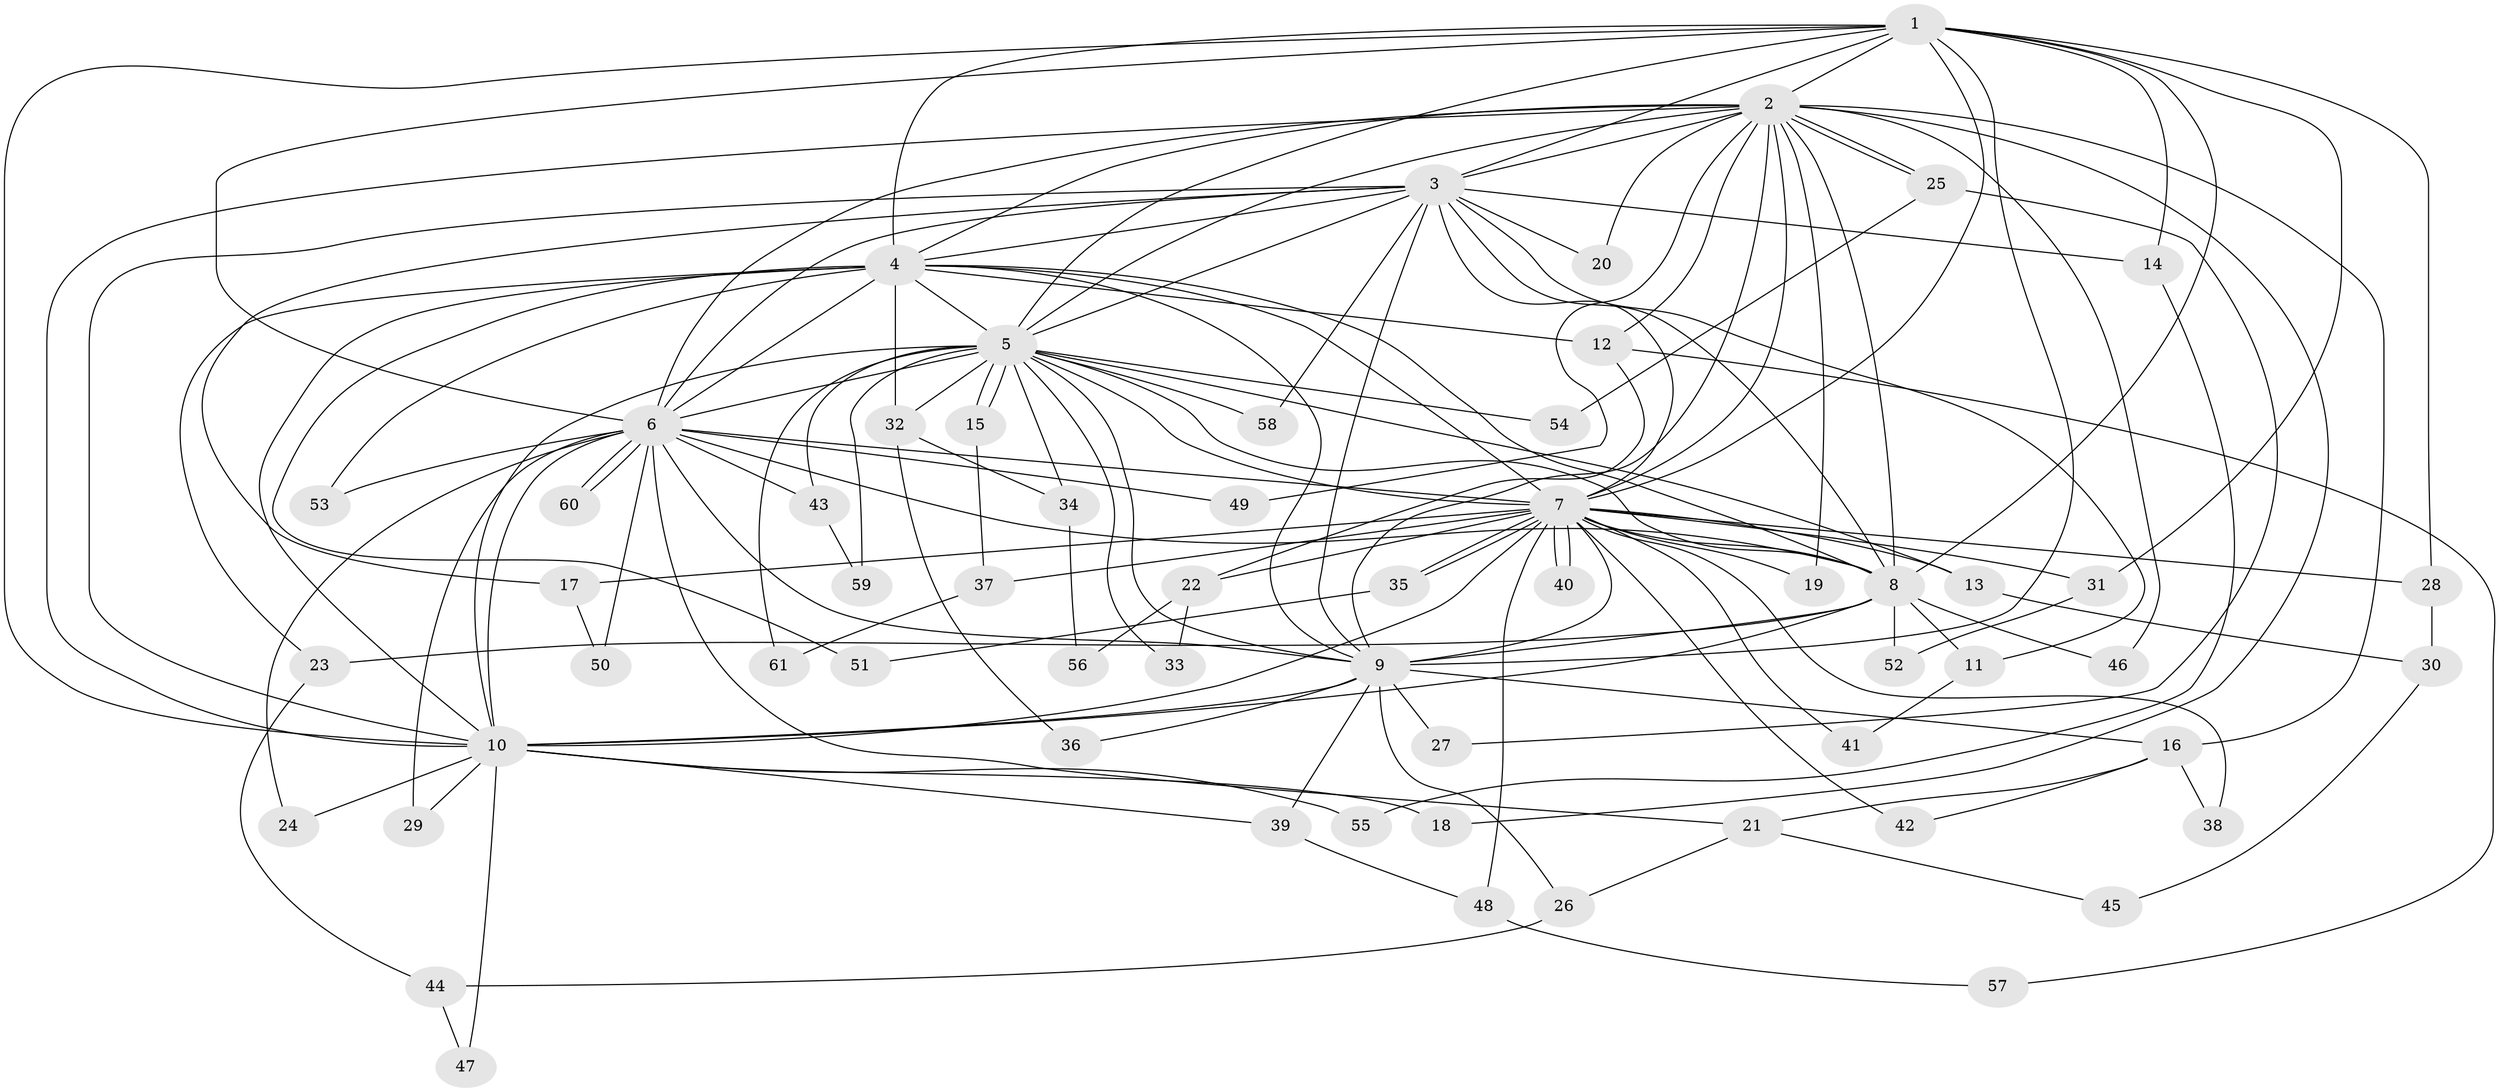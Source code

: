 // coarse degree distribution, {15: 0.023809523809523808, 21: 0.047619047619047616, 11: 0.047619047619047616, 12: 0.047619047619047616, 14: 0.023809523809523808, 3: 0.2619047619047619, 6: 0.023809523809523808, 5: 0.047619047619047616, 2: 0.38095238095238093, 4: 0.047619047619047616, 1: 0.047619047619047616}
// Generated by graph-tools (version 1.1) at 2025/51/02/27/25 19:51:46]
// undirected, 61 vertices, 147 edges
graph export_dot {
graph [start="1"]
  node [color=gray90,style=filled];
  1;
  2;
  3;
  4;
  5;
  6;
  7;
  8;
  9;
  10;
  11;
  12;
  13;
  14;
  15;
  16;
  17;
  18;
  19;
  20;
  21;
  22;
  23;
  24;
  25;
  26;
  27;
  28;
  29;
  30;
  31;
  32;
  33;
  34;
  35;
  36;
  37;
  38;
  39;
  40;
  41;
  42;
  43;
  44;
  45;
  46;
  47;
  48;
  49;
  50;
  51;
  52;
  53;
  54;
  55;
  56;
  57;
  58;
  59;
  60;
  61;
  1 -- 2;
  1 -- 3;
  1 -- 4;
  1 -- 5;
  1 -- 6;
  1 -- 7;
  1 -- 8;
  1 -- 9;
  1 -- 10;
  1 -- 14;
  1 -- 28;
  1 -- 31;
  2 -- 3;
  2 -- 4;
  2 -- 5;
  2 -- 6;
  2 -- 7;
  2 -- 8;
  2 -- 9;
  2 -- 10;
  2 -- 12;
  2 -- 16;
  2 -- 18;
  2 -- 19;
  2 -- 20;
  2 -- 25;
  2 -- 25;
  2 -- 46;
  2 -- 49;
  3 -- 4;
  3 -- 5;
  3 -- 6;
  3 -- 7;
  3 -- 8;
  3 -- 9;
  3 -- 10;
  3 -- 11;
  3 -- 14;
  3 -- 17;
  3 -- 20;
  3 -- 58;
  4 -- 5;
  4 -- 6;
  4 -- 7;
  4 -- 8;
  4 -- 9;
  4 -- 10;
  4 -- 12;
  4 -- 23;
  4 -- 32;
  4 -- 51;
  4 -- 53;
  5 -- 6;
  5 -- 7;
  5 -- 8;
  5 -- 9;
  5 -- 10;
  5 -- 13;
  5 -- 15;
  5 -- 15;
  5 -- 32;
  5 -- 33;
  5 -- 34;
  5 -- 43;
  5 -- 54;
  5 -- 58;
  5 -- 59;
  5 -- 61;
  6 -- 7;
  6 -- 8;
  6 -- 9;
  6 -- 10;
  6 -- 21;
  6 -- 24;
  6 -- 29;
  6 -- 43;
  6 -- 49;
  6 -- 50;
  6 -- 53;
  6 -- 60;
  6 -- 60;
  7 -- 8;
  7 -- 9;
  7 -- 10;
  7 -- 13;
  7 -- 17;
  7 -- 19;
  7 -- 22;
  7 -- 28;
  7 -- 31;
  7 -- 35;
  7 -- 35;
  7 -- 37;
  7 -- 38;
  7 -- 40;
  7 -- 40;
  7 -- 41;
  7 -- 42;
  7 -- 48;
  8 -- 9;
  8 -- 10;
  8 -- 11;
  8 -- 23;
  8 -- 46;
  8 -- 52;
  9 -- 10;
  9 -- 16;
  9 -- 26;
  9 -- 27;
  9 -- 36;
  9 -- 39;
  10 -- 18;
  10 -- 24;
  10 -- 29;
  10 -- 39;
  10 -- 47;
  10 -- 55;
  11 -- 41;
  12 -- 22;
  12 -- 57;
  13 -- 30;
  14 -- 55;
  15 -- 37;
  16 -- 21;
  16 -- 38;
  16 -- 42;
  17 -- 50;
  21 -- 26;
  21 -- 45;
  22 -- 33;
  22 -- 56;
  23 -- 44;
  25 -- 27;
  25 -- 54;
  26 -- 44;
  28 -- 30;
  30 -- 45;
  31 -- 52;
  32 -- 34;
  32 -- 36;
  34 -- 56;
  35 -- 51;
  37 -- 61;
  39 -- 48;
  43 -- 59;
  44 -- 47;
  48 -- 57;
}
